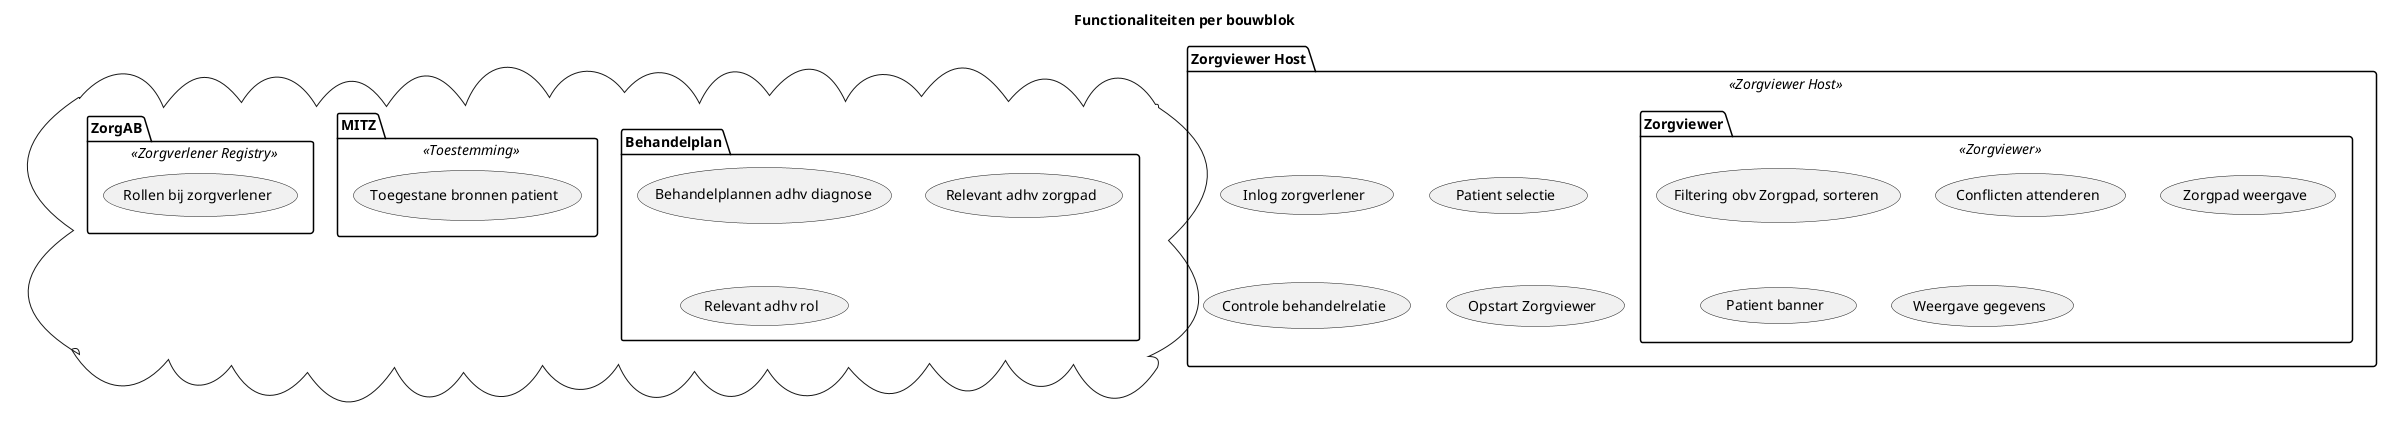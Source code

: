 @startuml

title "Functionaliteiten per bouwblok"

cloud {
 package [Behandelplan] {
  (Behandelplannen adhv diagnose)
  (Relevant adhv zorgpad)
  (Relevant adhv rol)
 }
 package [MITZ] <<Toestemming>> {
  (Toegestane bronnen patient)
 }
 package [ZorgAB] <<Zorgverlener Registry>> {
  (Rollen bij zorgverlener)
 }
}

package "Zorgviewer Host" <<Zorgviewer Host>> {
 package "Zorgviewer" <<Zorgviewer>> {
  (Filtering obv Zorgpad, sorteren)
  (Conflicten attenderen)
  (Zorgpad weergave)
  (Patient banner)
  (Weergave gegevens)
 }
 (Inlog zorgverlener)
 (Patient selectie)
 (Controle behandelrelatie)
 (Opstart Zorgviewer)
}

@enduml